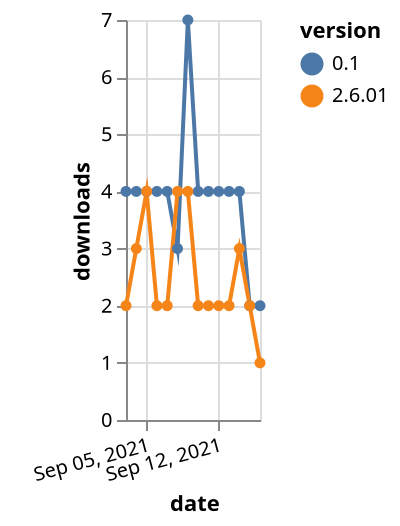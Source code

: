 {"$schema": "https://vega.github.io/schema/vega-lite/v5.json", "description": "A simple bar chart with embedded data.", "data": {"values": [{"date": "2021-09-03", "total": 4805, "delta": 4, "version": "0.1"}, {"date": "2021-09-04", "total": 4809, "delta": 4, "version": "0.1"}, {"date": "2021-09-05", "total": 4813, "delta": 4, "version": "0.1"}, {"date": "2021-09-06", "total": 4817, "delta": 4, "version": "0.1"}, {"date": "2021-09-07", "total": 4821, "delta": 4, "version": "0.1"}, {"date": "2021-09-08", "total": 4824, "delta": 3, "version": "0.1"}, {"date": "2021-09-09", "total": 4831, "delta": 7, "version": "0.1"}, {"date": "2021-09-10", "total": 4835, "delta": 4, "version": "0.1"}, {"date": "2021-09-11", "total": 4839, "delta": 4, "version": "0.1"}, {"date": "2021-09-12", "total": 4843, "delta": 4, "version": "0.1"}, {"date": "2021-09-13", "total": 4847, "delta": 4, "version": "0.1"}, {"date": "2021-09-14", "total": 4851, "delta": 4, "version": "0.1"}, {"date": "2021-09-15", "total": 4853, "delta": 2, "version": "0.1"}, {"date": "2021-09-16", "total": 4855, "delta": 2, "version": "0.1"}, {"date": "2021-09-03", "total": 1460, "delta": 2, "version": "2.6.01"}, {"date": "2021-09-04", "total": 1463, "delta": 3, "version": "2.6.01"}, {"date": "2021-09-05", "total": 1467, "delta": 4, "version": "2.6.01"}, {"date": "2021-09-06", "total": 1469, "delta": 2, "version": "2.6.01"}, {"date": "2021-09-07", "total": 1471, "delta": 2, "version": "2.6.01"}, {"date": "2021-09-08", "total": 1475, "delta": 4, "version": "2.6.01"}, {"date": "2021-09-09", "total": 1479, "delta": 4, "version": "2.6.01"}, {"date": "2021-09-10", "total": 1481, "delta": 2, "version": "2.6.01"}, {"date": "2021-09-11", "total": 1483, "delta": 2, "version": "2.6.01"}, {"date": "2021-09-12", "total": 1485, "delta": 2, "version": "2.6.01"}, {"date": "2021-09-13", "total": 1487, "delta": 2, "version": "2.6.01"}, {"date": "2021-09-14", "total": 1490, "delta": 3, "version": "2.6.01"}, {"date": "2021-09-15", "total": 1492, "delta": 2, "version": "2.6.01"}, {"date": "2021-09-16", "total": 1493, "delta": 1, "version": "2.6.01"}]}, "width": "container", "mark": {"type": "line", "point": {"filled": true}}, "encoding": {"x": {"field": "date", "type": "temporal", "timeUnit": "yearmonthdate", "title": "date", "axis": {"labelAngle": -15}}, "y": {"field": "delta", "type": "quantitative", "title": "downloads"}, "color": {"field": "version", "type": "nominal"}, "tooltip": {"field": "delta"}}}